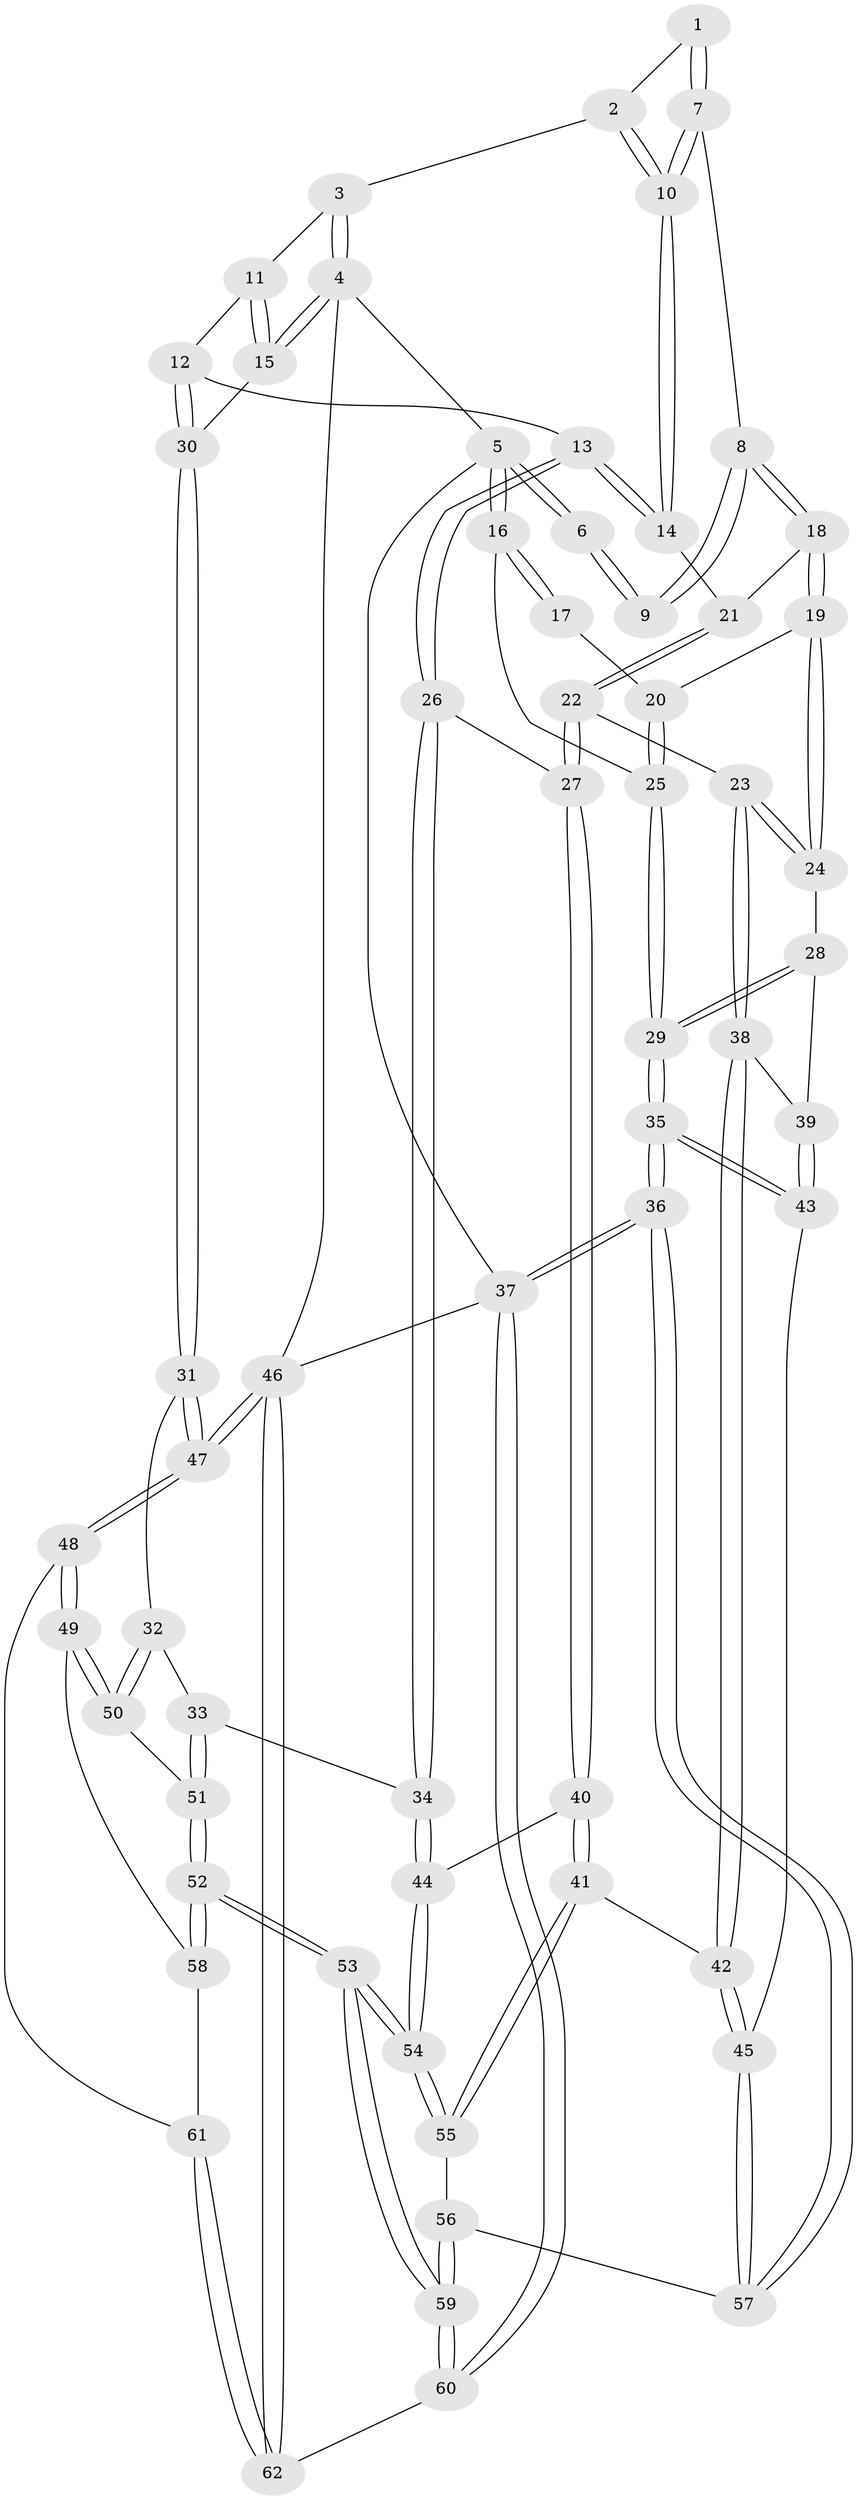 // coarse degree distribution, {3: 0.42105263157894735, 4: 0.3157894736842105, 5: 0.10526315789473684, 2: 0.10526315789473684, 6: 0.05263157894736842}
// Generated by graph-tools (version 1.1) at 2025/54/03/04/25 22:54:20]
// undirected, 62 vertices, 152 edges
graph export_dot {
  node [color=gray90,style=filled];
  1 [pos="+0.6257498522302049+0"];
  2 [pos="+0.6845940164033891+0"];
  3 [pos="+0.7486663524786805+0"];
  4 [pos="+1+0"];
  5 [pos="+0+0"];
  6 [pos="+0.15813340260649586+0"];
  7 [pos="+0.42439435076874055+0.09063054217104982"];
  8 [pos="+0.3736115395245368+0.12412298479390003"];
  9 [pos="+0.30080905785913603+0.08961773133866278"];
  10 [pos="+0.6370888850692376+0.1658205386461305"];
  11 [pos="+0.8561724261014495+0.0644145811270478"];
  12 [pos="+0.8294685085090651+0.2915689899419972"];
  13 [pos="+0.6808403569880711+0.2985101863126002"];
  14 [pos="+0.6441562143622502+0.23891907181617708"];
  15 [pos="+1+0.20594079686899538"];
  16 [pos="+0+0.13824457214043653"];
  17 [pos="+0.2941295717012792+0.09566440686278928"];
  18 [pos="+0.3991852292369666+0.1978850883604351"];
  19 [pos="+0.25163649366847357+0.33403191500441404"];
  20 [pos="+0.16922295841946827+0.2626658532195061"];
  21 [pos="+0.4276446142559821+0.22154200005443553"];
  22 [pos="+0.4227561579373444+0.43604005612917324"];
  23 [pos="+0.37093645505807665+0.4407023461113029"];
  24 [pos="+0.28032204975794534+0.4035619687147805"];
  25 [pos="+0+0.2284982174540679"];
  26 [pos="+0.6252931032834613+0.40424669259746876"];
  27 [pos="+0.4955217818083518+0.45906443914715017"];
  28 [pos="+0.20512867658435902+0.4687708756480117"];
  29 [pos="+0+0.544561161898614"];
  30 [pos="+1+0.3885039380581651"];
  31 [pos="+1+0.4061100918032481"];
  32 [pos="+0.9325058761929671+0.514302699504398"];
  33 [pos="+0.7388678700659229+0.5819564150261402"];
  34 [pos="+0.724766412379623+0.5730467949663035"];
  35 [pos="+0+0.6164565256787259"];
  36 [pos="+0+1"];
  37 [pos="+0+1"];
  38 [pos="+0.32295495488607495+0.5909038748714457"];
  39 [pos="+0.23523121154796+0.5579341216620467"];
  40 [pos="+0.4966445932910438+0.6067304620526541"];
  41 [pos="+0.36080676123358046+0.6763689568782457"];
  42 [pos="+0.3315588628881805+0.6676594545156349"];
  43 [pos="+0.19239329150439013+0.6364776889531261"];
  44 [pos="+0.5539388345395431+0.6688511024514929"];
  45 [pos="+0.28349992382543426+0.6903812834380609"];
  46 [pos="+1+1"];
  47 [pos="+1+0.933841737130478"];
  48 [pos="+1+0.884671820055068"];
  49 [pos="+0.8941894133809186+0.7263685511547254"];
  50 [pos="+0.8876052810045072+0.7165399319074489"];
  51 [pos="+0.7558697782874416+0.6732354165342391"];
  52 [pos="+0.673754126925343+0.8439221162630374"];
  53 [pos="+0.6180699888909194+0.8708391276968512"];
  54 [pos="+0.5711193399527865+0.7932005097526558"];
  55 [pos="+0.4020414492713115+0.7484961456452429"];
  56 [pos="+0.36676063178448304+0.8366980267441312"];
  57 [pos="+0.22420647568222032+0.8206030543544364"];
  58 [pos="+0.7652339657126787+0.8542103736158181"];
  59 [pos="+0.5338007469416635+1"];
  60 [pos="+0.5254215251904282+1"];
  61 [pos="+0.8127218711443887+0.8763959580871475"];
  62 [pos="+0.8902922126467153+1"];
  1 -- 2;
  1 -- 7;
  1 -- 7;
  2 -- 3;
  2 -- 10;
  2 -- 10;
  3 -- 4;
  3 -- 4;
  3 -- 11;
  4 -- 5;
  4 -- 15;
  4 -- 15;
  4 -- 46;
  5 -- 6;
  5 -- 6;
  5 -- 16;
  5 -- 16;
  5 -- 37;
  6 -- 9;
  6 -- 9;
  7 -- 8;
  7 -- 10;
  7 -- 10;
  8 -- 9;
  8 -- 9;
  8 -- 18;
  8 -- 18;
  10 -- 14;
  10 -- 14;
  11 -- 12;
  11 -- 15;
  11 -- 15;
  12 -- 13;
  12 -- 30;
  12 -- 30;
  13 -- 14;
  13 -- 14;
  13 -- 26;
  13 -- 26;
  14 -- 21;
  15 -- 30;
  16 -- 17;
  16 -- 17;
  16 -- 25;
  17 -- 20;
  18 -- 19;
  18 -- 19;
  18 -- 21;
  19 -- 20;
  19 -- 24;
  19 -- 24;
  20 -- 25;
  20 -- 25;
  21 -- 22;
  21 -- 22;
  22 -- 23;
  22 -- 27;
  22 -- 27;
  23 -- 24;
  23 -- 24;
  23 -- 38;
  23 -- 38;
  24 -- 28;
  25 -- 29;
  25 -- 29;
  26 -- 27;
  26 -- 34;
  26 -- 34;
  27 -- 40;
  27 -- 40;
  28 -- 29;
  28 -- 29;
  28 -- 39;
  29 -- 35;
  29 -- 35;
  30 -- 31;
  30 -- 31;
  31 -- 32;
  31 -- 47;
  31 -- 47;
  32 -- 33;
  32 -- 50;
  32 -- 50;
  33 -- 34;
  33 -- 51;
  33 -- 51;
  34 -- 44;
  34 -- 44;
  35 -- 36;
  35 -- 36;
  35 -- 43;
  35 -- 43;
  36 -- 37;
  36 -- 37;
  36 -- 57;
  36 -- 57;
  37 -- 60;
  37 -- 60;
  37 -- 46;
  38 -- 39;
  38 -- 42;
  38 -- 42;
  39 -- 43;
  39 -- 43;
  40 -- 41;
  40 -- 41;
  40 -- 44;
  41 -- 42;
  41 -- 55;
  41 -- 55;
  42 -- 45;
  42 -- 45;
  43 -- 45;
  44 -- 54;
  44 -- 54;
  45 -- 57;
  45 -- 57;
  46 -- 47;
  46 -- 47;
  46 -- 62;
  46 -- 62;
  47 -- 48;
  47 -- 48;
  48 -- 49;
  48 -- 49;
  48 -- 61;
  49 -- 50;
  49 -- 50;
  49 -- 58;
  50 -- 51;
  51 -- 52;
  51 -- 52;
  52 -- 53;
  52 -- 53;
  52 -- 58;
  52 -- 58;
  53 -- 54;
  53 -- 54;
  53 -- 59;
  53 -- 59;
  54 -- 55;
  54 -- 55;
  55 -- 56;
  56 -- 57;
  56 -- 59;
  56 -- 59;
  58 -- 61;
  59 -- 60;
  59 -- 60;
  60 -- 62;
  61 -- 62;
  61 -- 62;
}
